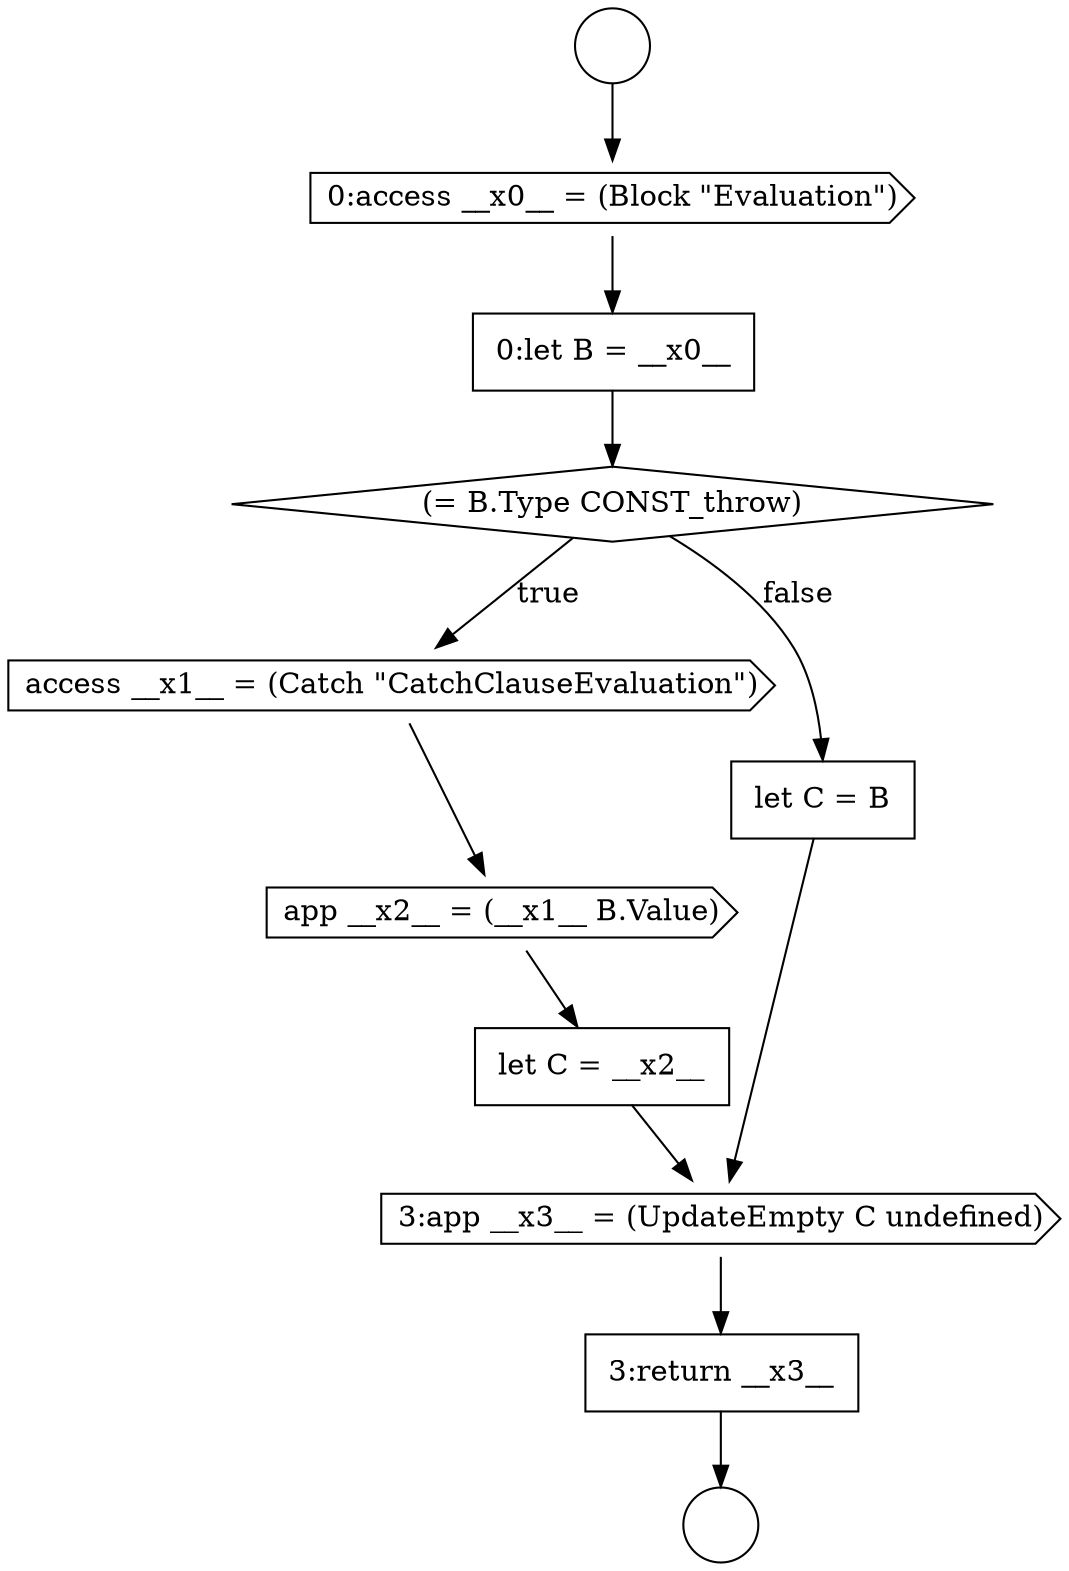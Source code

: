 digraph {
  node7824 [shape=none, margin=0, label=<<font color="black">
    <table border="0" cellborder="1" cellspacing="0" cellpadding="10">
      <tr><td align="left">0:let B = __x0__</td></tr>
    </table>
  </font>> color="black" fillcolor="white" style=filled]
  node7830 [shape=cds, label=<<font color="black">3:app __x3__ = (UpdateEmpty C undefined)</font>> color="black" fillcolor="white" style=filled]
  node7827 [shape=cds, label=<<font color="black">app __x2__ = (__x1__ B.Value)</font>> color="black" fillcolor="white" style=filled]
  node7821 [shape=circle label=" " color="black" fillcolor="white" style=filled]
  node7826 [shape=cds, label=<<font color="black">access __x1__ = (Catch &quot;CatchClauseEvaluation&quot;)</font>> color="black" fillcolor="white" style=filled]
  node7831 [shape=none, margin=0, label=<<font color="black">
    <table border="0" cellborder="1" cellspacing="0" cellpadding="10">
      <tr><td align="left">3:return __x3__</td></tr>
    </table>
  </font>> color="black" fillcolor="white" style=filled]
  node7828 [shape=none, margin=0, label=<<font color="black">
    <table border="0" cellborder="1" cellspacing="0" cellpadding="10">
      <tr><td align="left">let C = __x2__</td></tr>
    </table>
  </font>> color="black" fillcolor="white" style=filled]
  node7829 [shape=none, margin=0, label=<<font color="black">
    <table border="0" cellborder="1" cellspacing="0" cellpadding="10">
      <tr><td align="left">let C = B</td></tr>
    </table>
  </font>> color="black" fillcolor="white" style=filled]
  node7823 [shape=cds, label=<<font color="black">0:access __x0__ = (Block &quot;Evaluation&quot;)</font>> color="black" fillcolor="white" style=filled]
  node7825 [shape=diamond, label=<<font color="black">(= B.Type CONST_throw)</font>> color="black" fillcolor="white" style=filled]
  node7822 [shape=circle label=" " color="black" fillcolor="white" style=filled]
  node7821 -> node7823 [ color="black"]
  node7830 -> node7831 [ color="black"]
  node7823 -> node7824 [ color="black"]
  node7829 -> node7830 [ color="black"]
  node7831 -> node7822 [ color="black"]
  node7827 -> node7828 [ color="black"]
  node7825 -> node7826 [label=<<font color="black">true</font>> color="black"]
  node7825 -> node7829 [label=<<font color="black">false</font>> color="black"]
  node7826 -> node7827 [ color="black"]
  node7824 -> node7825 [ color="black"]
  node7828 -> node7830 [ color="black"]
}
